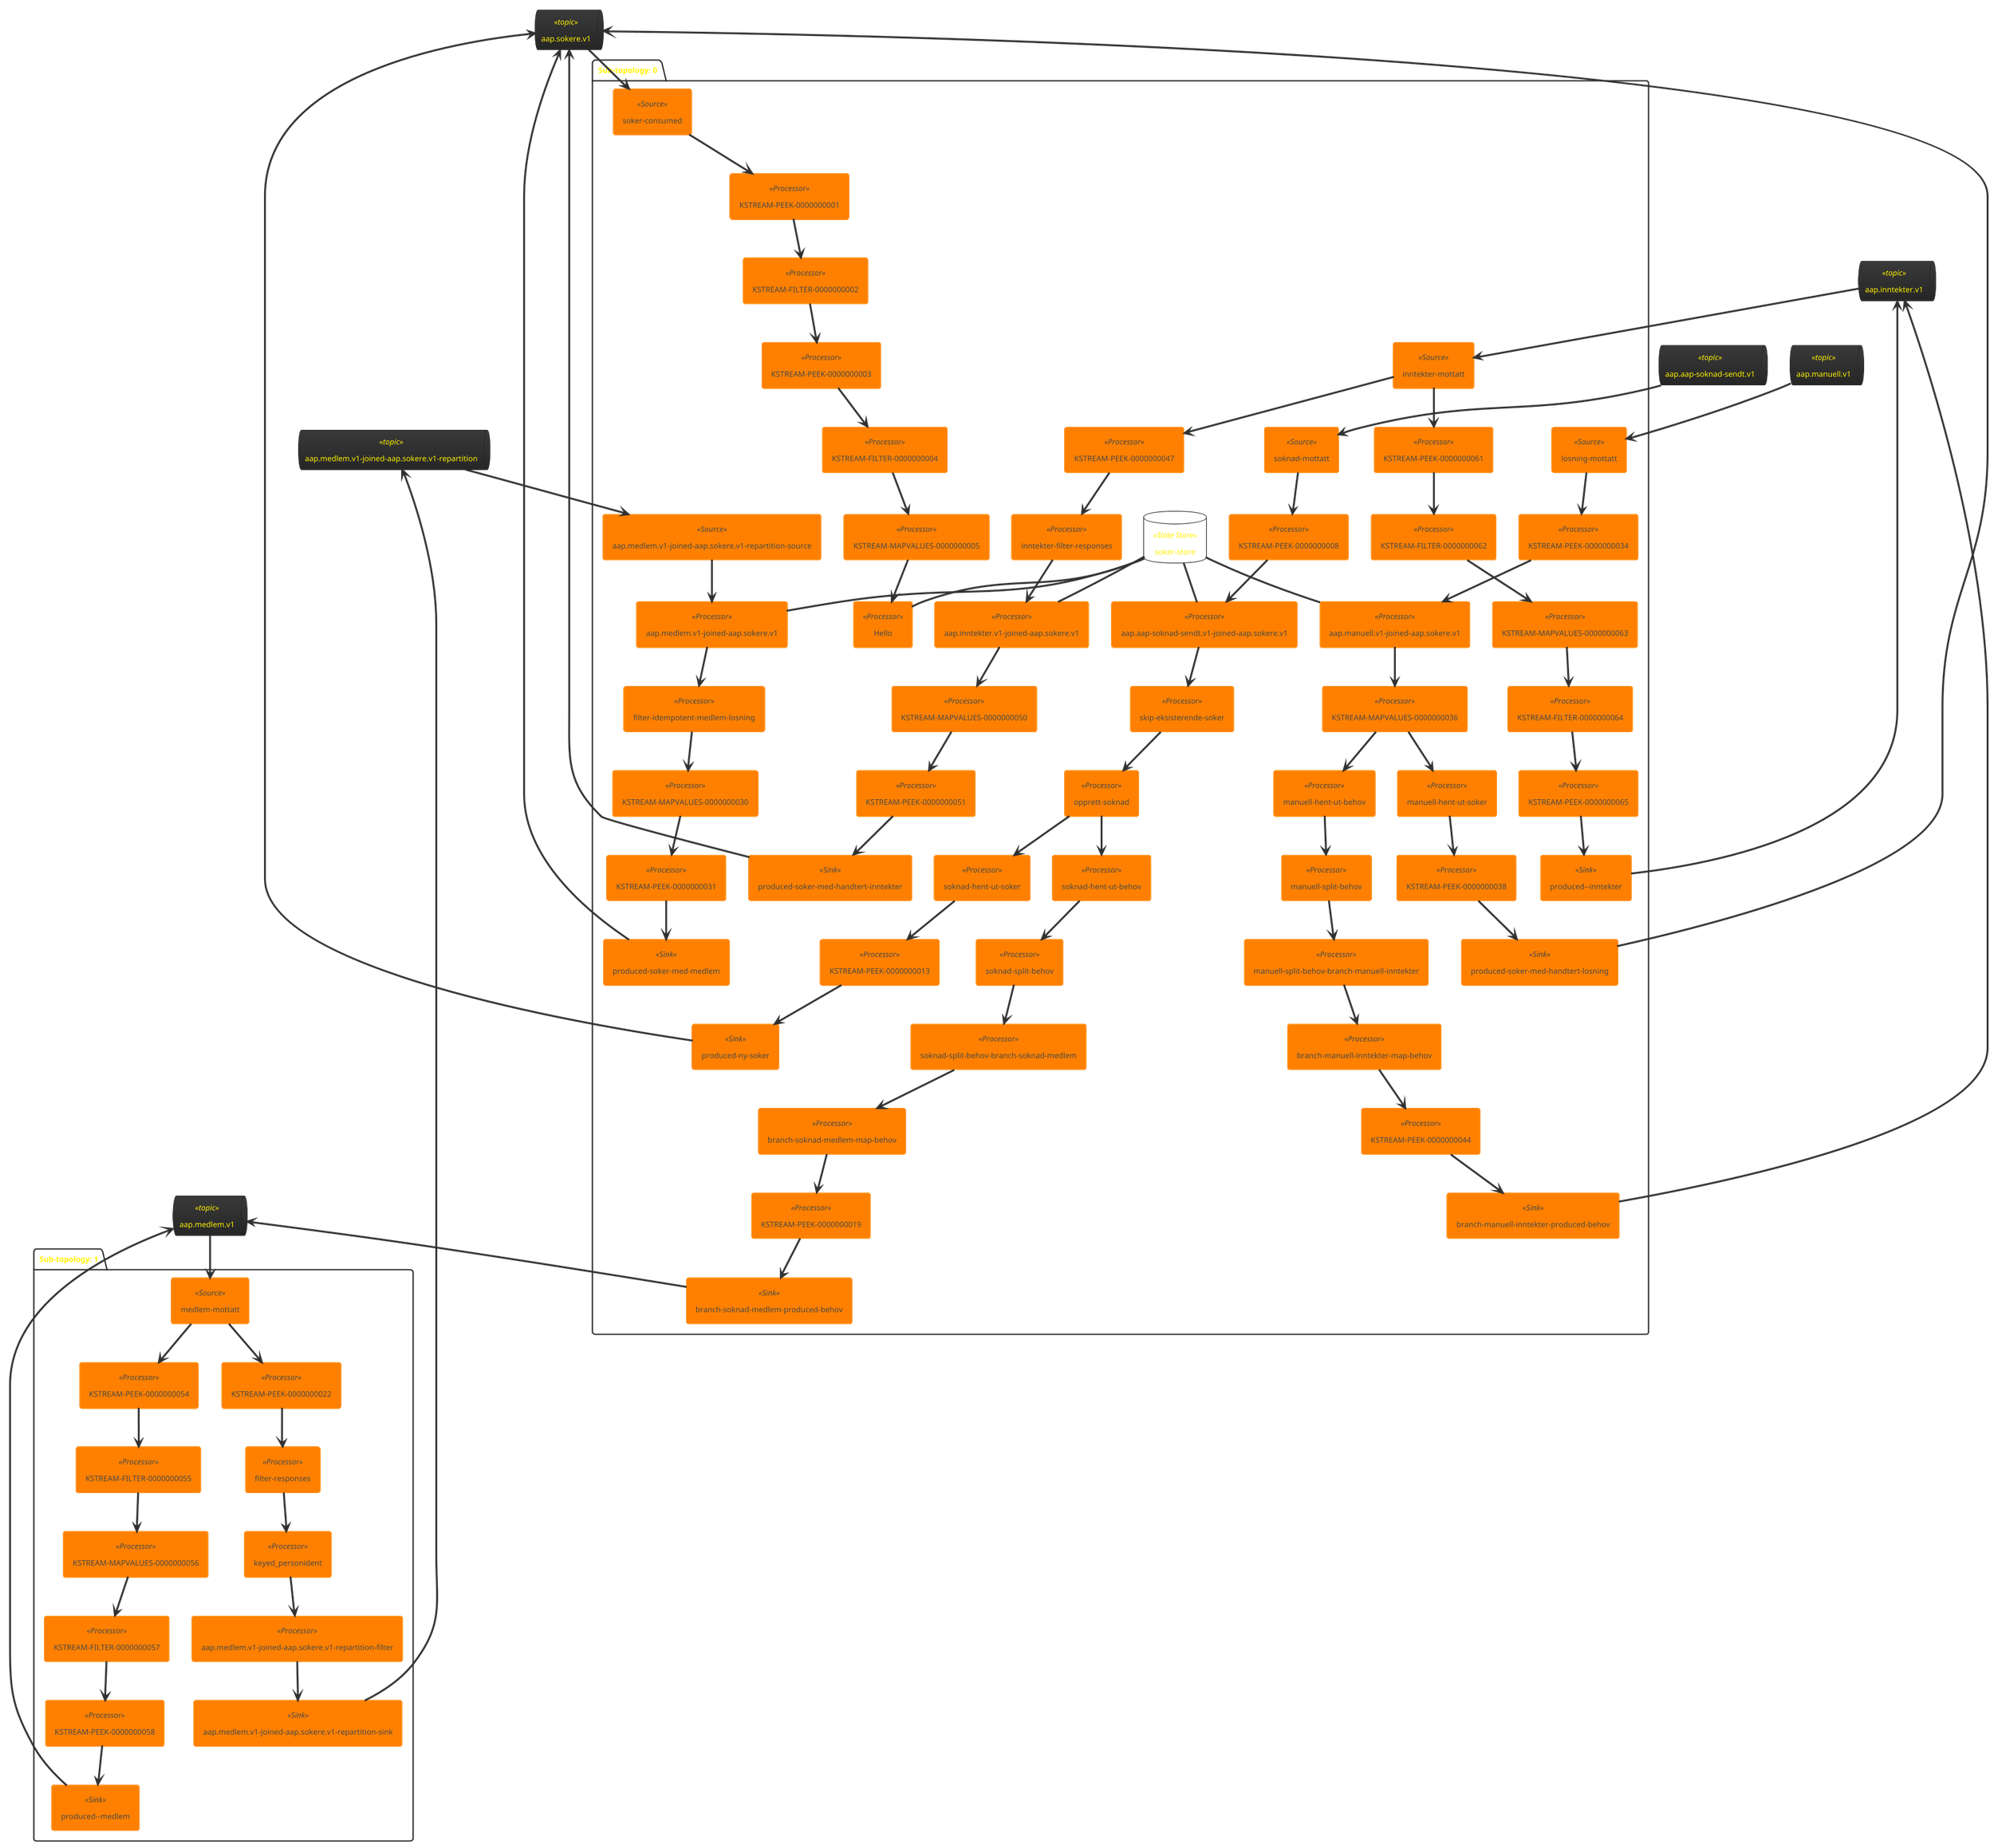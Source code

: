 @startuml
!theme black-knight
queue "aap.inntekter.v1" <<topic>> as aap_inntekter_v1
queue "aap.medlem.v1" <<topic>> as aap_medlem_v1
queue "aap.sokere.v1" <<topic>> as aap_sokere_v1
queue "aap.aap-soknad-sendt.v1" <<topic>> as aap_aap_soknad_sendt_v1
queue "aap.manuell.v1" <<topic>> as aap_manuell_v1
queue "aap.medlem.v1-joined-aap.sokere.v1-repartition" <<topic>> as aap_medlem_v1_joined_aap_sokere_v1_repartition
package "Sub-topology: 0" {
	database "soker-store" <<State Store>> as soker_store
	agent "soknad-mottatt" <<Source>> as soknad_mottatt
	agent "KSTREAM-PEEK-0000000008" <<Processor>> as KSTREAM_PEEK_0000000008
	agent "inntekter-mottatt" <<Source>> as inntekter_mottatt
	agent "losning-mottatt" <<Source>> as losning_mottatt
	agent "KSTREAM-PEEK-0000000034" <<Processor>> as KSTREAM_PEEK_0000000034
	agent "aap.aap-soknad-sendt.v1-joined-aap.sokere.v1" <<Processor>> as aap_aap_soknad_sendt_v1_joined_aap_sokere_v1
	agent "aap.manuell.v1-joined-aap.sokere.v1" <<Processor>> as aap_manuell_v1_joined_aap_sokere_v1
	agent "skip-eksisterende-soker" <<Processor>> as skip_eksisterende_soker
	agent "KSTREAM-MAPVALUES-0000000036" <<Processor>> as KSTREAM_MAPVALUES_0000000036
	agent "opprett-soknad" <<Processor>> as opprett_soknad
	agent "soker-consumed" <<Source>> as soker_consumed
	agent "KSTREAM-PEEK-0000000001" <<Processor>> as KSTREAM_PEEK_0000000001
	agent "KSTREAM-PEEK-0000000047" <<Processor>> as KSTREAM_PEEK_0000000047
	agent "KSTREAM-PEEK-0000000061" <<Processor>> as KSTREAM_PEEK_0000000061
	agent "aap.medlem.v1-joined-aap.sokere.v1-repartition-source" <<Source>> as aap_medlem_v1_joined_aap_sokere_v1_repartition_source
	agent "manuell-hent-ut-behov" <<Processor>> as manuell_hent_ut_behov
	agent "soknad-hent-ut-behov" <<Processor>> as soknad_hent_ut_behov
	agent "KSTREAM-FILTER-0000000002" <<Processor>> as KSTREAM_FILTER_0000000002
	agent "KSTREAM-FILTER-0000000062" <<Processor>> as KSTREAM_FILTER_0000000062
	agent "aap.medlem.v1-joined-aap.sokere.v1" <<Processor>> as aap_medlem_v1_joined_aap_sokere_v1
	agent "inntekter-filter-responses" <<Processor>> as inntekter_filter_responses
	agent "manuell-split-behov" <<Processor>> as manuell_split_behov
	agent "soknad-split-behov" <<Processor>> as soknad_split_behov
	agent "KSTREAM-MAPVALUES-0000000063" <<Processor>> as KSTREAM_MAPVALUES_0000000063
	agent "KSTREAM-PEEK-0000000003" <<Processor>> as KSTREAM_PEEK_0000000003
	agent "aap.inntekter.v1-joined-aap.sokere.v1" <<Processor>> as aap_inntekter_v1_joined_aap_sokere_v1
	agent "filter-idempotent-medlem-losning" <<Processor>> as filter_idempotent_medlem_losning
	agent "manuell-split-behov-branch-manuell-inntekter" <<Processor>> as manuell_split_behov_branch_manuell_inntekter
	agent "soknad-split-behov-branch-soknad-medlem" <<Processor>> as soknad_split_behov_branch_soknad_medlem
	agent "KSTREAM-FILTER-0000000004" <<Processor>> as KSTREAM_FILTER_0000000004
	agent "KSTREAM-FILTER-0000000064" <<Processor>> as KSTREAM_FILTER_0000000064
	agent "KSTREAM-MAPVALUES-0000000030" <<Processor>> as KSTREAM_MAPVALUES_0000000030
	agent "KSTREAM-MAPVALUES-0000000050" <<Processor>> as KSTREAM_MAPVALUES_0000000050
	agent "branch-manuell-inntekter-map-behov" <<Processor>> as branch_manuell_inntekter_map_behov
	agent "branch-soknad-medlem-map-behov" <<Processor>> as branch_soknad_medlem_map_behov
	agent "manuell-hent-ut-soker" <<Processor>> as manuell_hent_ut_soker
	agent "soknad-hent-ut-soker" <<Processor>> as soknad_hent_ut_soker
	agent "KSTREAM-MAPVALUES-0000000005" <<Processor>> as KSTREAM_MAPVALUES_0000000005
	agent "KSTREAM-PEEK-0000000013" <<Processor>> as KSTREAM_PEEK_0000000013
	agent "KSTREAM-PEEK-0000000019" <<Processor>> as KSTREAM_PEEK_0000000019
	agent "KSTREAM-PEEK-0000000031" <<Processor>> as KSTREAM_PEEK_0000000031
	agent "KSTREAM-PEEK-0000000038" <<Processor>> as KSTREAM_PEEK_0000000038
	agent "KSTREAM-PEEK-0000000044" <<Processor>> as KSTREAM_PEEK_0000000044
	agent "KSTREAM-PEEK-0000000051" <<Processor>> as KSTREAM_PEEK_0000000051
	agent "KSTREAM-PEEK-0000000065" <<Processor>> as KSTREAM_PEEK_0000000065
	agent "Hello" <<Processor>> as Hello
	agent "branch-manuell-inntekter-produced-behov" <<Sink>> as branch_manuell_inntekter_produced_behov
	agent "branch-soknad-medlem-produced-behov" <<Sink>> as branch_soknad_medlem_produced_behov
	agent "produced--inntekter" <<Sink>> as produced__inntekter
	agent "produced-ny-soker" <<Sink>> as produced_ny_soker
	agent "produced-soker-med-handtert-inntekter" <<Sink>> as produced_soker_med_handtert_inntekter
	agent "produced-soker-med-handtert-losning" <<Sink>> as produced_soker_med_handtert_losning
	agent "produced-soker-med-medlem" <<Sink>> as produced_soker_med_medlem
	aap_aap_soknad_sendt_v1 --> soknad_mottatt
	aap_inntekter_v1 --> inntekter_mottatt
	aap_manuell_v1 --> losning_mottatt
	soker_store -- aap_aap_soknad_sendt_v1_joined_aap_sokere_v1
	soker_store -- aap_manuell_v1_joined_aap_sokere_v1
	aap_sokere_v1 --> soker_consumed
	aap_medlem_v1_joined_aap_sokere_v1_repartition --> aap_medlem_v1_joined_aap_sokere_v1_repartition_source
	soker_store -- aap_medlem_v1_joined_aap_sokere_v1
	soker_store -- aap_inntekter_v1_joined_aap_sokere_v1
	soker_store -- Hello
	aap_inntekter_v1 <-- branch_manuell_inntekter_produced_behov
	aap_medlem_v1 <-- branch_soknad_medlem_produced_behov
	aap_inntekter_v1 <-- produced__inntekter
	aap_sokere_v1 <-- produced_ny_soker
	aap_sokere_v1 <-- produced_soker_med_handtert_inntekter
	aap_sokere_v1 <-- produced_soker_med_handtert_losning
	aap_sokere_v1 <-- produced_soker_med_medlem
	soknad_mottatt --> KSTREAM_PEEK_0000000008
	KSTREAM_PEEK_0000000008 --> aap_aap_soknad_sendt_v1_joined_aap_sokere_v1
	inntekter_mottatt --> KSTREAM_PEEK_0000000061
	inntekter_mottatt --> KSTREAM_PEEK_0000000047
	losning_mottatt --> KSTREAM_PEEK_0000000034
	KSTREAM_PEEK_0000000034 --> aap_manuell_v1_joined_aap_sokere_v1
	aap_aap_soknad_sendt_v1_joined_aap_sokere_v1 --> skip_eksisterende_soker
	aap_manuell_v1_joined_aap_sokere_v1 --> KSTREAM_MAPVALUES_0000000036
	skip_eksisterende_soker --> opprett_soknad
	KSTREAM_MAPVALUES_0000000036 --> manuell_hent_ut_behov
	KSTREAM_MAPVALUES_0000000036 --> manuell_hent_ut_soker
	opprett_soknad --> soknad_hent_ut_behov
	opprett_soknad --> soknad_hent_ut_soker
	soker_consumed --> KSTREAM_PEEK_0000000001
	KSTREAM_PEEK_0000000001 --> KSTREAM_FILTER_0000000002
	KSTREAM_PEEK_0000000047 --> inntekter_filter_responses
	KSTREAM_PEEK_0000000061 --> KSTREAM_FILTER_0000000062
	aap_medlem_v1_joined_aap_sokere_v1_repartition_source --> aap_medlem_v1_joined_aap_sokere_v1
	manuell_hent_ut_behov --> manuell_split_behov
	soknad_hent_ut_behov --> soknad_split_behov
	KSTREAM_FILTER_0000000002 --> KSTREAM_PEEK_0000000003
	KSTREAM_FILTER_0000000062 --> KSTREAM_MAPVALUES_0000000063
	aap_medlem_v1_joined_aap_sokere_v1 --> filter_idempotent_medlem_losning
	inntekter_filter_responses --> aap_inntekter_v1_joined_aap_sokere_v1
	manuell_split_behov --> manuell_split_behov_branch_manuell_inntekter
	soknad_split_behov --> soknad_split_behov_branch_soknad_medlem
	KSTREAM_MAPVALUES_0000000063 --> KSTREAM_FILTER_0000000064
	KSTREAM_PEEK_0000000003 --> KSTREAM_FILTER_0000000004
	aap_inntekter_v1_joined_aap_sokere_v1 --> KSTREAM_MAPVALUES_0000000050
	filter_idempotent_medlem_losning --> KSTREAM_MAPVALUES_0000000030
	manuell_split_behov_branch_manuell_inntekter --> branch_manuell_inntekter_map_behov
	soknad_split_behov_branch_soknad_medlem --> branch_soknad_medlem_map_behov
	KSTREAM_FILTER_0000000004 --> KSTREAM_MAPVALUES_0000000005
	KSTREAM_FILTER_0000000064 --> KSTREAM_PEEK_0000000065
	KSTREAM_MAPVALUES_0000000030 --> KSTREAM_PEEK_0000000031
	KSTREAM_MAPVALUES_0000000050 --> KSTREAM_PEEK_0000000051
	branch_manuell_inntekter_map_behov --> KSTREAM_PEEK_0000000044
	branch_soknad_medlem_map_behov --> KSTREAM_PEEK_0000000019
	manuell_hent_ut_soker --> KSTREAM_PEEK_0000000038
	soknad_hent_ut_soker --> KSTREAM_PEEK_0000000013
	KSTREAM_MAPVALUES_0000000005 --> Hello
	KSTREAM_PEEK_0000000013 --> produced_ny_soker
	KSTREAM_PEEK_0000000019 --> branch_soknad_medlem_produced_behov
	KSTREAM_PEEK_0000000031 --> produced_soker_med_medlem
	KSTREAM_PEEK_0000000038 --> produced_soker_med_handtert_losning
	KSTREAM_PEEK_0000000044 --> branch_manuell_inntekter_produced_behov
	KSTREAM_PEEK_0000000051 --> produced_soker_med_handtert_inntekter
	KSTREAM_PEEK_0000000065 --> produced__inntekter
}
package "Sub-topology: 1" {
	agent "medlem-mottatt" <<Source>> as medlem_mottatt
	agent "KSTREAM-PEEK-0000000054" <<Processor>> as KSTREAM_PEEK_0000000054
	agent "KSTREAM-FILTER-0000000055" <<Processor>> as KSTREAM_FILTER_0000000055
	agent "KSTREAM-PEEK-0000000022" <<Processor>> as KSTREAM_PEEK_0000000022
	agent "KSTREAM-MAPVALUES-0000000056" <<Processor>> as KSTREAM_MAPVALUES_0000000056
	agent "filter-responses" <<Processor>> as filter_responses
	agent "KSTREAM-FILTER-0000000057" <<Processor>> as KSTREAM_FILTER_0000000057
	agent "keyed_personident" <<Processor>> as keyed_personident
	agent "KSTREAM-PEEK-0000000058" <<Processor>> as KSTREAM_PEEK_0000000058
	agent "aap.medlem.v1-joined-aap.sokere.v1-repartition-filter" <<Processor>> as aap_medlem_v1_joined_aap_sokere_v1_repartition_filter
	agent "aap.medlem.v1-joined-aap.sokere.v1-repartition-sink" <<Sink>> as aap_medlem_v1_joined_aap_sokere_v1_repartition_sink
	agent "produced--medlem" <<Sink>> as produced__medlem
	aap_medlem_v1 --> medlem_mottatt
	aap_medlem_v1_joined_aap_sokere_v1_repartition <-- aap_medlem_v1_joined_aap_sokere_v1_repartition_sink
	aap_medlem_v1 <-- produced__medlem
	medlem_mottatt --> KSTREAM_PEEK_0000000022
	medlem_mottatt --> KSTREAM_PEEK_0000000054
	KSTREAM_PEEK_0000000054 --> KSTREAM_FILTER_0000000055
	KSTREAM_FILTER_0000000055 --> KSTREAM_MAPVALUES_0000000056
	KSTREAM_PEEK_0000000022 --> filter_responses
	KSTREAM_MAPVALUES_0000000056 --> KSTREAM_FILTER_0000000057
	filter_responses --> keyed_personident
	KSTREAM_FILTER_0000000057 --> KSTREAM_PEEK_0000000058
	keyed_personident --> aap_medlem_v1_joined_aap_sokere_v1_repartition_filter
	KSTREAM_PEEK_0000000058 --> produced__medlem
	aap_medlem_v1_joined_aap_sokere_v1_repartition_filter --> aap_medlem_v1_joined_aap_sokere_v1_repartition_sink
}
@enduml